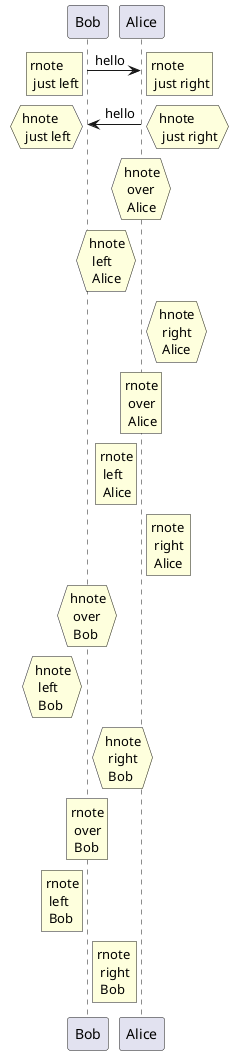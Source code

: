 {
  "sha1": "70597thqm8d4p745mrv04dcyzujfh5t",
  "insertion": {
    "when": "2024-06-06T17:24:18.676Z",
    "url": "https://github.com/plantuml/plantuml/issues/1451",
    "user": "plantuml@gmail.com"
  }
}
@startuml
!pragma teoz true

Bob -> Alice : hello
rnote right: rnote\n just right
rnote left: rnote\n just left

Bob <- Alice: hello
hnote right: hnote\n just right
hnote left: hnote\n just left

hnote over Alice: hnote\n over \n Alice
hnote left Alice: hnote\n left \n Alice
hnote right Alice: hnote\n right \n Alice
rnote over Alice: rnote\n over \n Alice
rnote left Alice: rnote\n left \n Alice
rnote right Alice: rnote\n right \n Alice

hnote over Bob: hnote\n over \n Bob
hnote left Bob: hnote\n left \n Bob
hnote right Bob: hnote\n right \n Bob
rnote over Bob: rnote\n over \n Bob
rnote left Bob: rnote\n left \n Bob
rnote right Bob: rnote\n right \n Bob
@enduml
